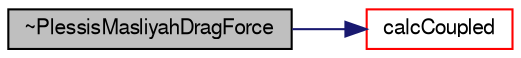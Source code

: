 digraph "~PlessisMasliyahDragForce"
{
  bgcolor="transparent";
  edge [fontname="FreeSans",fontsize="10",labelfontname="FreeSans",labelfontsize="10"];
  node [fontname="FreeSans",fontsize="10",shape=record];
  rankdir="LR";
  Node4 [label="~PlessisMasliyahDragForce",height=0.2,width=0.4,color="black", fillcolor="grey75", style="filled", fontcolor="black"];
  Node4 -> Node5 [color="midnightblue",fontsize="10",style="solid",fontname="FreeSans"];
  Node5 [label="calcCoupled",height=0.2,width=0.4,color="red",URL="$a24114.html#afaf626ee39da50a44d12588b5cb987d9",tooltip="Calculate the coupled force. "];
}
